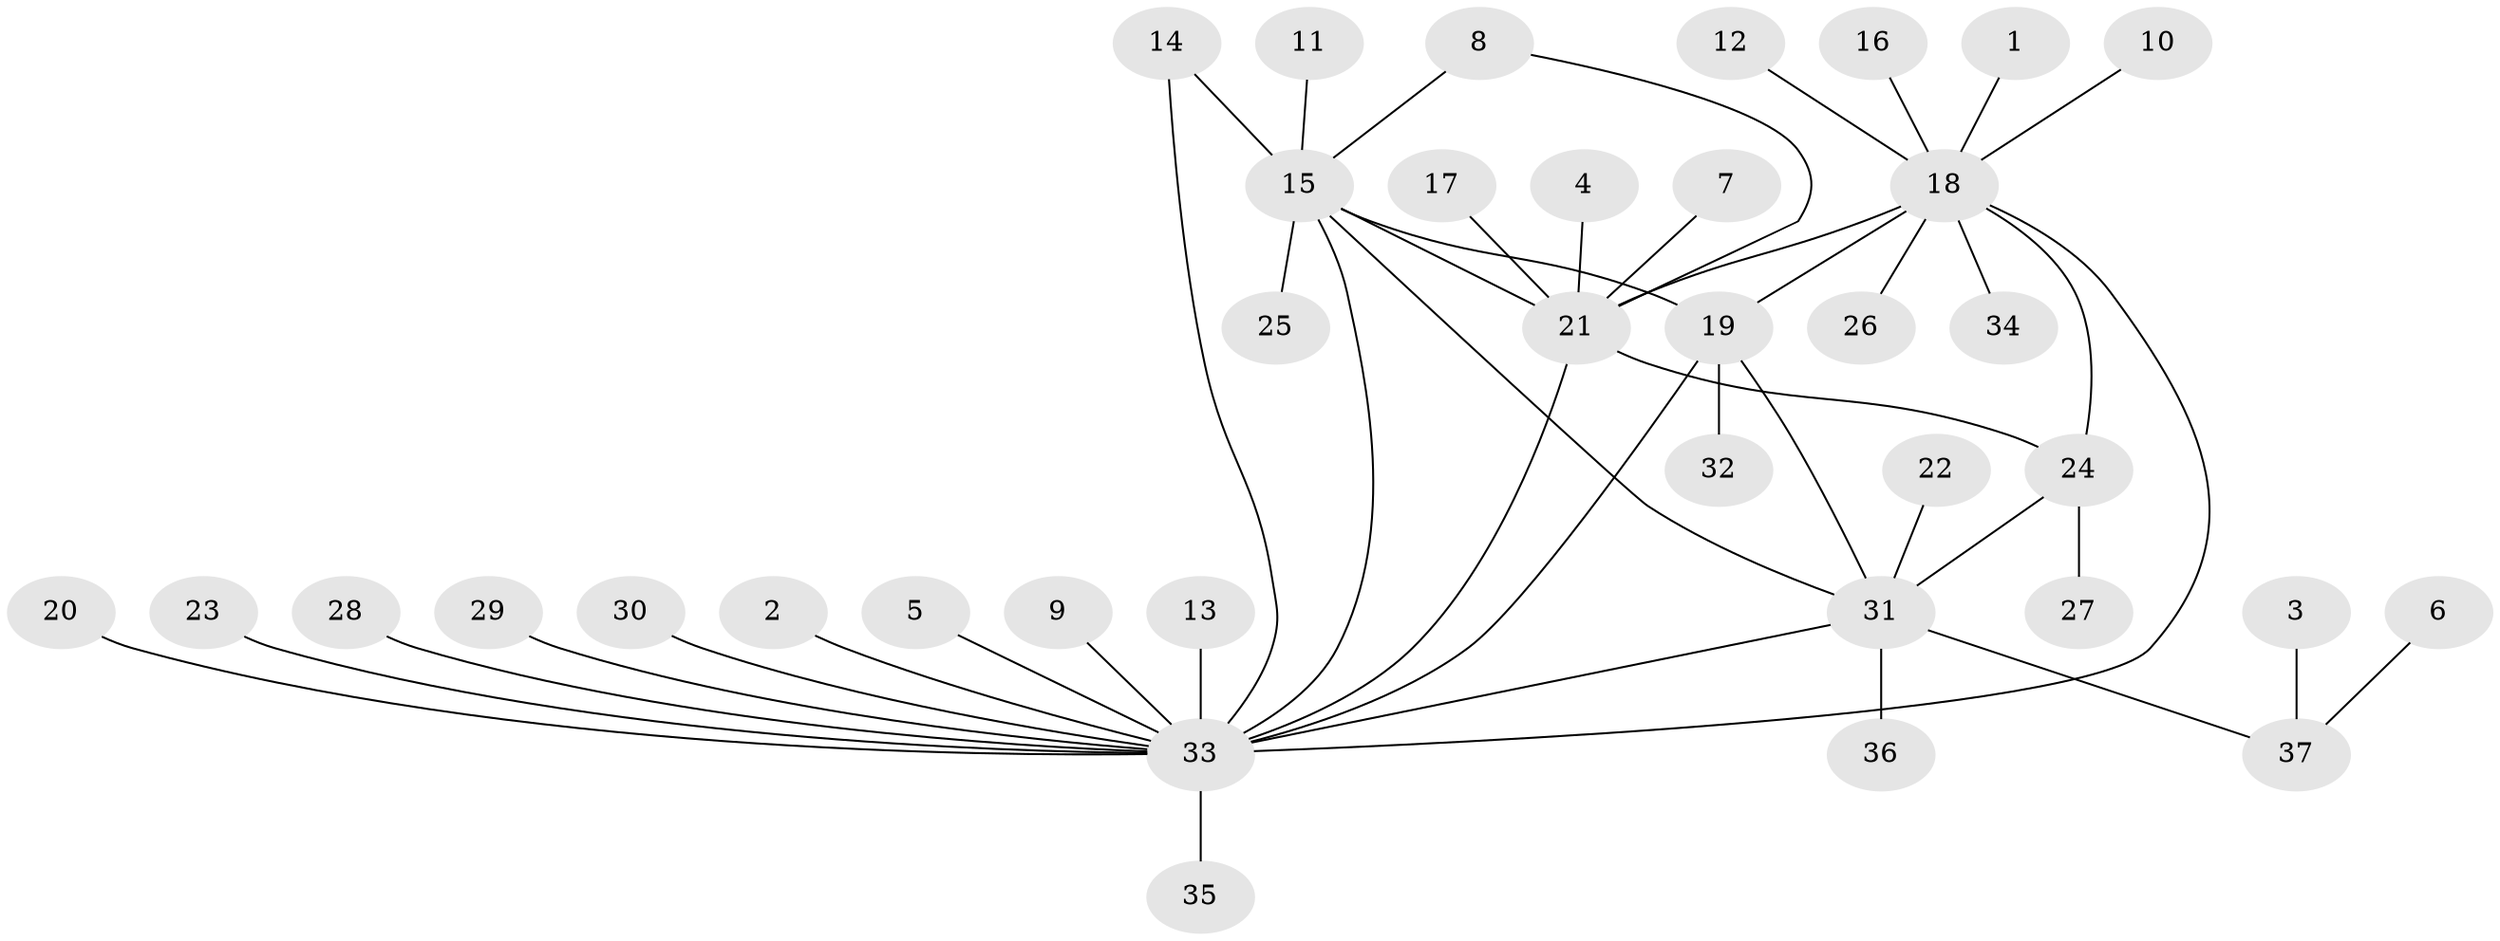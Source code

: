 // original degree distribution, {4: 0.05405405405405406, 12: 0.013513513513513514, 6: 0.02702702702702703, 7: 0.04054054054054054, 10: 0.013513513513513514, 5: 0.06756756756756757, 11: 0.013513513513513514, 1: 0.5675675675675675, 2: 0.16216216216216217, 3: 0.04054054054054054}
// Generated by graph-tools (version 1.1) at 2025/50/03/09/25 03:50:31]
// undirected, 37 vertices, 46 edges
graph export_dot {
graph [start="1"]
  node [color=gray90,style=filled];
  1;
  2;
  3;
  4;
  5;
  6;
  7;
  8;
  9;
  10;
  11;
  12;
  13;
  14;
  15;
  16;
  17;
  18;
  19;
  20;
  21;
  22;
  23;
  24;
  25;
  26;
  27;
  28;
  29;
  30;
  31;
  32;
  33;
  34;
  35;
  36;
  37;
  1 -- 18 [weight=1.0];
  2 -- 33 [weight=1.0];
  3 -- 37 [weight=1.0];
  4 -- 21 [weight=1.0];
  5 -- 33 [weight=1.0];
  6 -- 37 [weight=1.0];
  7 -- 21 [weight=1.0];
  8 -- 15 [weight=1.0];
  8 -- 21 [weight=1.0];
  9 -- 33 [weight=1.0];
  10 -- 18 [weight=1.0];
  11 -- 15 [weight=1.0];
  12 -- 18 [weight=1.0];
  13 -- 33 [weight=1.0];
  14 -- 15 [weight=1.0];
  14 -- 33 [weight=1.0];
  15 -- 19 [weight=1.0];
  15 -- 21 [weight=1.0];
  15 -- 25 [weight=1.0];
  15 -- 31 [weight=1.0];
  15 -- 33 [weight=1.0];
  16 -- 18 [weight=1.0];
  17 -- 21 [weight=1.0];
  18 -- 19 [weight=2.0];
  18 -- 21 [weight=1.0];
  18 -- 24 [weight=1.0];
  18 -- 26 [weight=1.0];
  18 -- 33 [weight=1.0];
  18 -- 34 [weight=1.0];
  19 -- 31 [weight=1.0];
  19 -- 32 [weight=1.0];
  19 -- 33 [weight=2.0];
  20 -- 33 [weight=1.0];
  21 -- 24 [weight=1.0];
  21 -- 33 [weight=1.0];
  22 -- 31 [weight=1.0];
  23 -- 33 [weight=1.0];
  24 -- 27 [weight=1.0];
  24 -- 31 [weight=2.0];
  28 -- 33 [weight=1.0];
  29 -- 33 [weight=1.0];
  30 -- 33 [weight=1.0];
  31 -- 33 [weight=2.0];
  31 -- 36 [weight=1.0];
  31 -- 37 [weight=1.0];
  33 -- 35 [weight=1.0];
}

